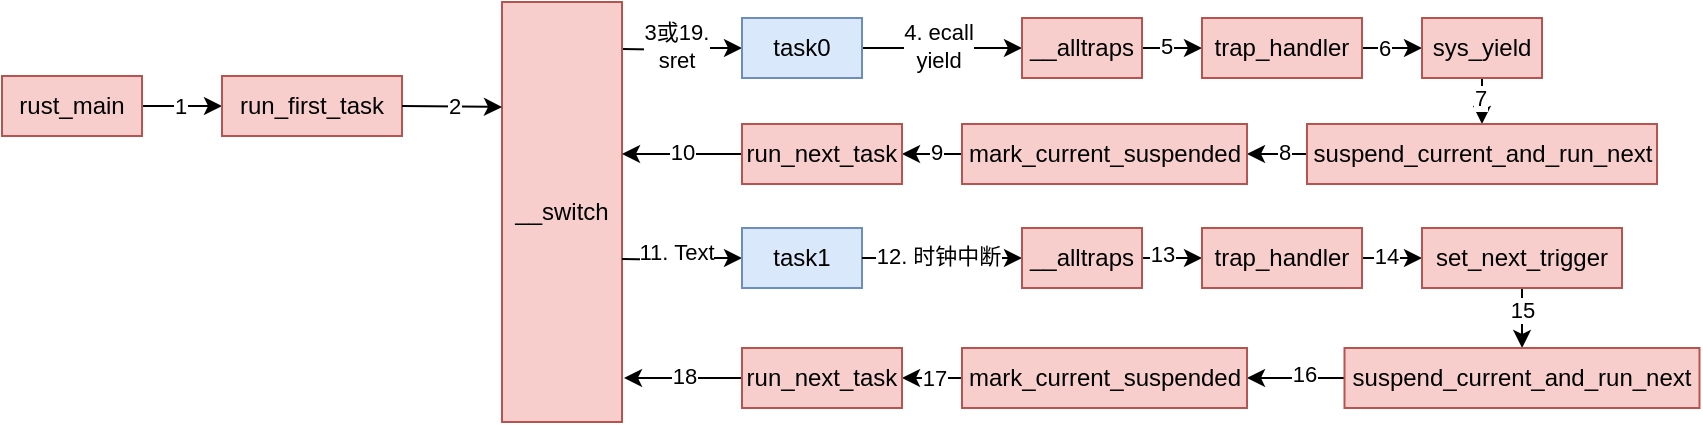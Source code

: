 <mxfile version="23.0.2" type="device">
  <diagram name="第 1 页" id="00zpdEyGkZuQAE-F2wmC">
    <mxGraphModel dx="1221" dy="823" grid="1" gridSize="10" guides="1" tooltips="1" connect="1" arrows="1" fold="1" page="1" pageScale="1" pageWidth="827" pageHeight="1169" math="0" shadow="0">
      <root>
        <mxCell id="0" />
        <mxCell id="1" parent="0" />
        <mxCell id="8xucUTkYI05MUoh6EBza-3" value="" style="edgeStyle=orthogonalEdgeStyle;rounded=0;orthogonalLoop=1;jettySize=auto;html=1;" parent="1" source="8xucUTkYI05MUoh6EBza-1" target="8xucUTkYI05MUoh6EBza-2" edge="1">
          <mxGeometry relative="1" as="geometry" />
        </mxCell>
        <mxCell id="8xucUTkYI05MUoh6EBza-25" value="1" style="edgeLabel;html=1;align=center;verticalAlign=middle;resizable=0;points=[];" parent="8xucUTkYI05MUoh6EBza-3" vertex="1" connectable="0">
          <mxGeometry x="-0.05" relative="1" as="geometry">
            <mxPoint as="offset" />
          </mxGeometry>
        </mxCell>
        <mxCell id="8xucUTkYI05MUoh6EBza-1" value="rust_main" style="rounded=0;whiteSpace=wrap;html=1;fillColor=#f8cecc;strokeColor=#b85450;" parent="1" vertex="1">
          <mxGeometry x="290" y="390" width="70" height="30" as="geometry" />
        </mxCell>
        <mxCell id="8xucUTkYI05MUoh6EBza-2" value="run_first_task" style="rounded=0;whiteSpace=wrap;html=1;fillColor=#f8cecc;strokeColor=#b85450;" parent="1" vertex="1">
          <mxGeometry x="400" y="390" width="90" height="30" as="geometry" />
        </mxCell>
        <mxCell id="wO0NzmpQgmX3UQv7qkdT-2" value="" style="edgeStyle=orthogonalEdgeStyle;rounded=0;orthogonalLoop=1;jettySize=auto;html=1;exitX=1;exitY=0.25;exitDx=0;exitDy=0;" edge="1" parent="1" target="wO0NzmpQgmX3UQv7qkdT-1">
          <mxGeometry relative="1" as="geometry">
            <mxPoint x="600" y="376.5" as="sourcePoint" />
          </mxGeometry>
        </mxCell>
        <mxCell id="wO0NzmpQgmX3UQv7qkdT-3" value="3或19. &lt;br&gt;sret" style="edgeLabel;html=1;align=center;verticalAlign=middle;resizable=0;points=[];" vertex="1" connectable="0" parent="wO0NzmpQgmX3UQv7qkdT-2">
          <mxGeometry x="-0.119" y="2" relative="1" as="geometry">
            <mxPoint as="offset" />
          </mxGeometry>
        </mxCell>
        <mxCell id="8xucUTkYI05MUoh6EBza-5" value="__switch" style="rounded=0;whiteSpace=wrap;html=1;fillColor=#f8cecc;strokeColor=#b85450;" parent="1" vertex="1">
          <mxGeometry x="540" y="353" width="60" height="210" as="geometry" />
        </mxCell>
        <mxCell id="8xucUTkYI05MUoh6EBza-21" value="" style="endArrow=classic;html=1;rounded=0;exitX=1;exitY=0.5;exitDx=0;exitDy=0;entryX=0;entryY=0.25;entryDx=0;entryDy=0;" parent="1" source="8xucUTkYI05MUoh6EBza-2" target="8xucUTkYI05MUoh6EBza-5" edge="1">
          <mxGeometry width="50" height="50" relative="1" as="geometry">
            <mxPoint x="550" y="400" as="sourcePoint" />
            <mxPoint x="550" y="340" as="targetPoint" />
          </mxGeometry>
        </mxCell>
        <mxCell id="8xucUTkYI05MUoh6EBza-26" value="2" style="edgeLabel;html=1;align=center;verticalAlign=middle;resizable=0;points=[];" parent="8xucUTkYI05MUoh6EBza-21" vertex="1" connectable="0">
          <mxGeometry x="0.047" y="1" relative="1" as="geometry">
            <mxPoint as="offset" />
          </mxGeometry>
        </mxCell>
        <mxCell id="wO0NzmpQgmX3UQv7qkdT-5" value="" style="edgeStyle=orthogonalEdgeStyle;rounded=0;orthogonalLoop=1;jettySize=auto;html=1;" edge="1" parent="1" source="wO0NzmpQgmX3UQv7qkdT-1" target="wO0NzmpQgmX3UQv7qkdT-4">
          <mxGeometry relative="1" as="geometry" />
        </mxCell>
        <mxCell id="wO0NzmpQgmX3UQv7qkdT-6" value="4. ecall&lt;br&gt;yield" style="edgeLabel;html=1;align=center;verticalAlign=middle;resizable=0;points=[];" vertex="1" connectable="0" parent="wO0NzmpQgmX3UQv7qkdT-5">
          <mxGeometry x="-0.059" y="1" relative="1" as="geometry">
            <mxPoint as="offset" />
          </mxGeometry>
        </mxCell>
        <mxCell id="wO0NzmpQgmX3UQv7qkdT-1" value="task0" style="rounded=0;whiteSpace=wrap;html=1;fillColor=#dae8fc;strokeColor=#6c8ebf;" vertex="1" parent="1">
          <mxGeometry x="660" y="361" width="60" height="30" as="geometry" />
        </mxCell>
        <mxCell id="wO0NzmpQgmX3UQv7qkdT-8" value="" style="edgeStyle=orthogonalEdgeStyle;rounded=0;orthogonalLoop=1;jettySize=auto;html=1;" edge="1" parent="1" source="wO0NzmpQgmX3UQv7qkdT-4" target="wO0NzmpQgmX3UQv7qkdT-7">
          <mxGeometry relative="1" as="geometry" />
        </mxCell>
        <mxCell id="wO0NzmpQgmX3UQv7qkdT-39" value="5" style="edgeLabel;html=1;align=center;verticalAlign=middle;resizable=0;points=[];" vertex="1" connectable="0" parent="wO0NzmpQgmX3UQv7qkdT-8">
          <mxGeometry x="0.281" y="1" relative="1" as="geometry">
            <mxPoint as="offset" />
          </mxGeometry>
        </mxCell>
        <mxCell id="wO0NzmpQgmX3UQv7qkdT-4" value="__alltraps" style="rounded=0;whiteSpace=wrap;html=1;fillColor=#f8cecc;strokeColor=#b85450;" vertex="1" parent="1">
          <mxGeometry x="800" y="361" width="60" height="30" as="geometry" />
        </mxCell>
        <mxCell id="wO0NzmpQgmX3UQv7qkdT-11" value="" style="edgeStyle=orthogonalEdgeStyle;rounded=0;orthogonalLoop=1;jettySize=auto;html=1;" edge="1" parent="1" source="wO0NzmpQgmX3UQv7qkdT-7" target="wO0NzmpQgmX3UQv7qkdT-10">
          <mxGeometry relative="1" as="geometry" />
        </mxCell>
        <mxCell id="wO0NzmpQgmX3UQv7qkdT-40" value="6" style="edgeLabel;html=1;align=center;verticalAlign=middle;resizable=0;points=[];" vertex="1" connectable="0" parent="wO0NzmpQgmX3UQv7qkdT-11">
          <mxGeometry x="0.242" relative="1" as="geometry">
            <mxPoint as="offset" />
          </mxGeometry>
        </mxCell>
        <mxCell id="wO0NzmpQgmX3UQv7qkdT-7" value="trap_handler" style="rounded=0;whiteSpace=wrap;html=1;fillColor=#f8cecc;strokeColor=#b85450;" vertex="1" parent="1">
          <mxGeometry x="890" y="361" width="80" height="30" as="geometry" />
        </mxCell>
        <mxCell id="wO0NzmpQgmX3UQv7qkdT-13" value="" style="edgeStyle=orthogonalEdgeStyle;rounded=0;orthogonalLoop=1;jettySize=auto;html=1;" edge="1" parent="1" source="wO0NzmpQgmX3UQv7qkdT-10" target="wO0NzmpQgmX3UQv7qkdT-12">
          <mxGeometry relative="1" as="geometry" />
        </mxCell>
        <mxCell id="wO0NzmpQgmX3UQv7qkdT-41" value="7" style="edgeLabel;html=1;align=center;verticalAlign=middle;resizable=0;points=[];" vertex="1" connectable="0" parent="wO0NzmpQgmX3UQv7qkdT-13">
          <mxGeometry x="0.535" y="-1" relative="1" as="geometry">
            <mxPoint as="offset" />
          </mxGeometry>
        </mxCell>
        <mxCell id="wO0NzmpQgmX3UQv7qkdT-10" value="sys_yield" style="rounded=0;whiteSpace=wrap;html=1;fillColor=#f8cecc;strokeColor=#b85450;" vertex="1" parent="1">
          <mxGeometry x="1000" y="361" width="60" height="30" as="geometry" />
        </mxCell>
        <mxCell id="wO0NzmpQgmX3UQv7qkdT-15" value="" style="edgeStyle=orthogonalEdgeStyle;rounded=0;orthogonalLoop=1;jettySize=auto;html=1;" edge="1" parent="1" source="wO0NzmpQgmX3UQv7qkdT-12" target="wO0NzmpQgmX3UQv7qkdT-14">
          <mxGeometry relative="1" as="geometry" />
        </mxCell>
        <mxCell id="wO0NzmpQgmX3UQv7qkdT-42" value="8" style="edgeLabel;html=1;align=center;verticalAlign=middle;resizable=0;points=[];" vertex="1" connectable="0" parent="wO0NzmpQgmX3UQv7qkdT-15">
          <mxGeometry x="0.258" y="-1" relative="1" as="geometry">
            <mxPoint as="offset" />
          </mxGeometry>
        </mxCell>
        <mxCell id="wO0NzmpQgmX3UQv7qkdT-12" value="suspend_current_and_run_next" style="rounded=0;whiteSpace=wrap;html=1;fillColor=#f8cecc;strokeColor=#b85450;" vertex="1" parent="1">
          <mxGeometry x="942.5" y="414" width="175" height="30" as="geometry" />
        </mxCell>
        <mxCell id="wO0NzmpQgmX3UQv7qkdT-17" value="" style="edgeStyle=orthogonalEdgeStyle;rounded=0;orthogonalLoop=1;jettySize=auto;html=1;" edge="1" parent="1" source="wO0NzmpQgmX3UQv7qkdT-14" target="wO0NzmpQgmX3UQv7qkdT-16">
          <mxGeometry relative="1" as="geometry" />
        </mxCell>
        <mxCell id="wO0NzmpQgmX3UQv7qkdT-43" value="9" style="edgeLabel;html=1;align=center;verticalAlign=middle;resizable=0;points=[];" vertex="1" connectable="0" parent="wO0NzmpQgmX3UQv7qkdT-17">
          <mxGeometry x="0.329" y="-1" relative="1" as="geometry">
            <mxPoint as="offset" />
          </mxGeometry>
        </mxCell>
        <mxCell id="wO0NzmpQgmX3UQv7qkdT-14" value="mark_current_suspended" style="rounded=0;whiteSpace=wrap;html=1;fillColor=#f8cecc;strokeColor=#b85450;" vertex="1" parent="1">
          <mxGeometry x="770" y="414" width="142.5" height="30" as="geometry" />
        </mxCell>
        <mxCell id="wO0NzmpQgmX3UQv7qkdT-18" style="edgeStyle=orthogonalEdgeStyle;rounded=0;orthogonalLoop=1;jettySize=auto;html=1;entryX=1;entryY=0.5;entryDx=0;entryDy=0;" edge="1" parent="1" source="wO0NzmpQgmX3UQv7qkdT-16">
          <mxGeometry relative="1" as="geometry">
            <mxPoint x="600" y="429" as="targetPoint" />
          </mxGeometry>
        </mxCell>
        <mxCell id="wO0NzmpQgmX3UQv7qkdT-44" value="10" style="edgeLabel;html=1;align=center;verticalAlign=middle;resizable=0;points=[];" vertex="1" connectable="0" parent="wO0NzmpQgmX3UQv7qkdT-18">
          <mxGeometry x="0.028" y="-2" relative="1" as="geometry">
            <mxPoint as="offset" />
          </mxGeometry>
        </mxCell>
        <mxCell id="wO0NzmpQgmX3UQv7qkdT-16" value="run_next_task" style="rounded=0;whiteSpace=wrap;html=1;fillColor=#f8cecc;strokeColor=#b85450;" vertex="1" parent="1">
          <mxGeometry x="660" y="414" width="80" height="30" as="geometry" />
        </mxCell>
        <mxCell id="wO0NzmpQgmX3UQv7qkdT-20" value="" style="edgeStyle=orthogonalEdgeStyle;rounded=0;orthogonalLoop=1;jettySize=auto;html=1;exitX=1;exitY=0.75;exitDx=0;exitDy=0;" edge="1" target="wO0NzmpQgmX3UQv7qkdT-22" parent="1">
          <mxGeometry relative="1" as="geometry">
            <mxPoint x="600" y="481.5" as="sourcePoint" />
          </mxGeometry>
        </mxCell>
        <mxCell id="wO0NzmpQgmX3UQv7qkdT-21" value="sret" style="edgeLabel;html=1;align=center;verticalAlign=middle;resizable=0;points=[];" vertex="1" connectable="0" parent="wO0NzmpQgmX3UQv7qkdT-20">
          <mxGeometry x="-0.119" y="2" relative="1" as="geometry">
            <mxPoint as="offset" />
          </mxGeometry>
        </mxCell>
        <mxCell id="wO0NzmpQgmX3UQv7qkdT-45" value="11. Text" style="edgeLabel;html=1;align=center;verticalAlign=middle;resizable=0;points=[];" vertex="1" connectable="0" parent="wO0NzmpQgmX3UQv7qkdT-20">
          <mxGeometry x="-0.115" y="4" relative="1" as="geometry">
            <mxPoint as="offset" />
          </mxGeometry>
        </mxCell>
        <mxCell id="wO0NzmpQgmX3UQv7qkdT-22" value="task1" style="rounded=0;whiteSpace=wrap;html=1;fillColor=#dae8fc;strokeColor=#6c8ebf;" vertex="1" parent="1">
          <mxGeometry x="660" y="466" width="60" height="30" as="geometry" />
        </mxCell>
        <mxCell id="wO0NzmpQgmX3UQv7qkdT-23" value="" style="edgeStyle=orthogonalEdgeStyle;rounded=0;orthogonalLoop=1;jettySize=auto;html=1;exitX=1;exitY=0.5;exitDx=0;exitDy=0;" edge="1" target="wO0NzmpQgmX3UQv7qkdT-26" parent="1" source="wO0NzmpQgmX3UQv7qkdT-22">
          <mxGeometry relative="1" as="geometry">
            <mxPoint x="770" y="481" as="sourcePoint" />
          </mxGeometry>
        </mxCell>
        <mxCell id="wO0NzmpQgmX3UQv7qkdT-24" value="12. 时钟中断" style="edgeLabel;html=1;align=center;verticalAlign=middle;resizable=0;points=[];" vertex="1" connectable="0" parent="wO0NzmpQgmX3UQv7qkdT-23">
          <mxGeometry x="-0.059" y="1" relative="1" as="geometry">
            <mxPoint as="offset" />
          </mxGeometry>
        </mxCell>
        <mxCell id="wO0NzmpQgmX3UQv7qkdT-25" value="" style="edgeStyle=orthogonalEdgeStyle;rounded=0;orthogonalLoop=1;jettySize=auto;html=1;" edge="1" source="wO0NzmpQgmX3UQv7qkdT-26" target="wO0NzmpQgmX3UQv7qkdT-28" parent="1">
          <mxGeometry relative="1" as="geometry" />
        </mxCell>
        <mxCell id="wO0NzmpQgmX3UQv7qkdT-46" value="13" style="edgeLabel;html=1;align=center;verticalAlign=middle;resizable=0;points=[];" vertex="1" connectable="0" parent="wO0NzmpQgmX3UQv7qkdT-25">
          <mxGeometry x="0.204" y="2" relative="1" as="geometry">
            <mxPoint as="offset" />
          </mxGeometry>
        </mxCell>
        <mxCell id="wO0NzmpQgmX3UQv7qkdT-26" value="__alltraps" style="rounded=0;whiteSpace=wrap;html=1;fillColor=#f8cecc;strokeColor=#b85450;" vertex="1" parent="1">
          <mxGeometry x="800" y="466" width="60" height="30" as="geometry" />
        </mxCell>
        <mxCell id="wO0NzmpQgmX3UQv7qkdT-27" value="" style="edgeStyle=orthogonalEdgeStyle;rounded=0;orthogonalLoop=1;jettySize=auto;html=1;" edge="1" source="wO0NzmpQgmX3UQv7qkdT-28" target="wO0NzmpQgmX3UQv7qkdT-29" parent="1">
          <mxGeometry relative="1" as="geometry" />
        </mxCell>
        <mxCell id="wO0NzmpQgmX3UQv7qkdT-47" value="14" style="edgeLabel;html=1;align=center;verticalAlign=middle;resizable=0;points=[];" vertex="1" connectable="0" parent="wO0NzmpQgmX3UQv7qkdT-27">
          <mxGeometry x="0.281" y="1" relative="1" as="geometry">
            <mxPoint as="offset" />
          </mxGeometry>
        </mxCell>
        <mxCell id="wO0NzmpQgmX3UQv7qkdT-28" value="trap_handler" style="rounded=0;whiteSpace=wrap;html=1;fillColor=#f8cecc;strokeColor=#b85450;" vertex="1" parent="1">
          <mxGeometry x="890" y="466" width="80" height="30" as="geometry" />
        </mxCell>
        <mxCell id="wO0NzmpQgmX3UQv7qkdT-31" value="" style="edgeStyle=orthogonalEdgeStyle;rounded=0;orthogonalLoop=1;jettySize=auto;html=1;" edge="1" parent="1" source="wO0NzmpQgmX3UQv7qkdT-29" target="wO0NzmpQgmX3UQv7qkdT-30">
          <mxGeometry relative="1" as="geometry" />
        </mxCell>
        <mxCell id="wO0NzmpQgmX3UQv7qkdT-48" value="15" style="edgeLabel;html=1;align=center;verticalAlign=middle;resizable=0;points=[];" vertex="1" connectable="0" parent="wO0NzmpQgmX3UQv7qkdT-31">
          <mxGeometry x="-0.441" relative="1" as="geometry">
            <mxPoint y="2" as="offset" />
          </mxGeometry>
        </mxCell>
        <mxCell id="wO0NzmpQgmX3UQv7qkdT-29" value="set_next_trigger" style="rounded=0;whiteSpace=wrap;html=1;fillColor=#f8cecc;strokeColor=#b85450;" vertex="1" parent="1">
          <mxGeometry x="1000" y="466" width="100" height="30" as="geometry" />
        </mxCell>
        <mxCell id="wO0NzmpQgmX3UQv7qkdT-35" value="" style="edgeStyle=orthogonalEdgeStyle;rounded=0;orthogonalLoop=1;jettySize=auto;html=1;" edge="1" parent="1" source="wO0NzmpQgmX3UQv7qkdT-30" target="wO0NzmpQgmX3UQv7qkdT-34">
          <mxGeometry relative="1" as="geometry" />
        </mxCell>
        <mxCell id="wO0NzmpQgmX3UQv7qkdT-49" value="16" style="edgeLabel;html=1;align=center;verticalAlign=middle;resizable=0;points=[];" vertex="1" connectable="0" parent="wO0NzmpQgmX3UQv7qkdT-35">
          <mxGeometry x="-0.165" y="-2" relative="1" as="geometry">
            <mxPoint as="offset" />
          </mxGeometry>
        </mxCell>
        <mxCell id="wO0NzmpQgmX3UQv7qkdT-30" value="suspend_current_and_run_next" style="rounded=0;whiteSpace=wrap;html=1;fillColor=#f8cecc;strokeColor=#b85450;" vertex="1" parent="1">
          <mxGeometry x="961.25" y="526" width="177.5" height="30" as="geometry" />
        </mxCell>
        <mxCell id="wO0NzmpQgmX3UQv7qkdT-37" style="edgeStyle=orthogonalEdgeStyle;rounded=0;orthogonalLoop=1;jettySize=auto;html=1;entryX=1;entryY=0.5;entryDx=0;entryDy=0;" edge="1" parent="1" source="wO0NzmpQgmX3UQv7qkdT-34" target="wO0NzmpQgmX3UQv7qkdT-36">
          <mxGeometry relative="1" as="geometry" />
        </mxCell>
        <mxCell id="wO0NzmpQgmX3UQv7qkdT-50" value="17" style="edgeLabel;html=1;align=center;verticalAlign=middle;resizable=0;points=[];" vertex="1" connectable="0" parent="wO0NzmpQgmX3UQv7qkdT-37">
          <mxGeometry x="0.039" relative="1" as="geometry">
            <mxPoint as="offset" />
          </mxGeometry>
        </mxCell>
        <mxCell id="wO0NzmpQgmX3UQv7qkdT-34" value="mark_current_suspended" style="rounded=0;whiteSpace=wrap;html=1;fillColor=#f8cecc;strokeColor=#b85450;" vertex="1" parent="1">
          <mxGeometry x="770" y="526" width="142.5" height="30" as="geometry" />
        </mxCell>
        <mxCell id="wO0NzmpQgmX3UQv7qkdT-38" style="edgeStyle=orthogonalEdgeStyle;rounded=0;orthogonalLoop=1;jettySize=auto;html=1;entryX=1.017;entryY=0.895;entryDx=0;entryDy=0;entryPerimeter=0;" edge="1" parent="1" source="wO0NzmpQgmX3UQv7qkdT-36" target="8xucUTkYI05MUoh6EBza-5">
          <mxGeometry relative="1" as="geometry" />
        </mxCell>
        <mxCell id="wO0NzmpQgmX3UQv7qkdT-51" value="18" style="edgeLabel;html=1;align=center;verticalAlign=middle;resizable=0;points=[];" vertex="1" connectable="0" parent="wO0NzmpQgmX3UQv7qkdT-38">
          <mxGeometry x="-0.019" y="-1" relative="1" as="geometry">
            <mxPoint as="offset" />
          </mxGeometry>
        </mxCell>
        <mxCell id="wO0NzmpQgmX3UQv7qkdT-36" value="run_next_task" style="rounded=0;whiteSpace=wrap;html=1;fillColor=#f8cecc;strokeColor=#b85450;" vertex="1" parent="1">
          <mxGeometry x="660" y="526" width="80" height="30" as="geometry" />
        </mxCell>
      </root>
    </mxGraphModel>
  </diagram>
</mxfile>
